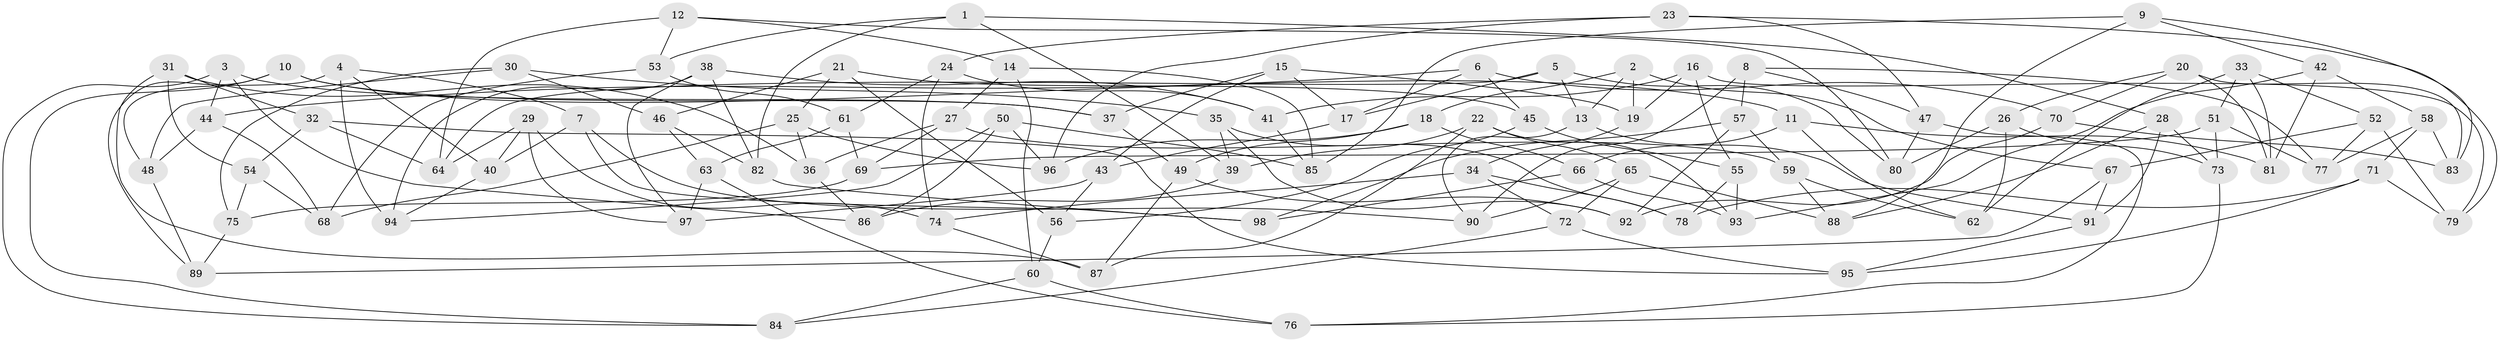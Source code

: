 // coarse degree distribution, {4: 0.6470588235294118, 8: 0.07352941176470588, 7: 0.014705882352941176, 6: 0.19117647058823528, 9: 0.014705882352941176, 5: 0.029411764705882353, 3: 0.029411764705882353}
// Generated by graph-tools (version 1.1) at 2025/20/03/04/25 18:20:56]
// undirected, 98 vertices, 196 edges
graph export_dot {
graph [start="1"]
  node [color=gray90,style=filled];
  1;
  2;
  3;
  4;
  5;
  6;
  7;
  8;
  9;
  10;
  11;
  12;
  13;
  14;
  15;
  16;
  17;
  18;
  19;
  20;
  21;
  22;
  23;
  24;
  25;
  26;
  27;
  28;
  29;
  30;
  31;
  32;
  33;
  34;
  35;
  36;
  37;
  38;
  39;
  40;
  41;
  42;
  43;
  44;
  45;
  46;
  47;
  48;
  49;
  50;
  51;
  52;
  53;
  54;
  55;
  56;
  57;
  58;
  59;
  60;
  61;
  62;
  63;
  64;
  65;
  66;
  67;
  68;
  69;
  70;
  71;
  72;
  73;
  74;
  75;
  76;
  77;
  78;
  79;
  80;
  81;
  82;
  83;
  84;
  85;
  86;
  87;
  88;
  89;
  90;
  91;
  92;
  93;
  94;
  95;
  96;
  97;
  98;
  1 -- 28;
  1 -- 39;
  1 -- 82;
  1 -- 53;
  2 -- 18;
  2 -- 19;
  2 -- 13;
  2 -- 67;
  3 -- 84;
  3 -- 86;
  3 -- 37;
  3 -- 44;
  4 -- 40;
  4 -- 48;
  4 -- 7;
  4 -- 94;
  5 -- 13;
  5 -- 64;
  5 -- 80;
  5 -- 17;
  6 -- 70;
  6 -- 17;
  6 -- 45;
  6 -- 44;
  7 -- 40;
  7 -- 90;
  7 -- 98;
  8 -- 90;
  8 -- 57;
  8 -- 77;
  8 -- 47;
  9 -- 42;
  9 -- 83;
  9 -- 85;
  9 -- 88;
  10 -- 11;
  10 -- 37;
  10 -- 84;
  10 -- 89;
  11 -- 81;
  11 -- 62;
  11 -- 66;
  12 -- 53;
  12 -- 14;
  12 -- 64;
  12 -- 80;
  13 -- 90;
  13 -- 91;
  14 -- 60;
  14 -- 85;
  14 -- 27;
  15 -- 43;
  15 -- 37;
  15 -- 17;
  15 -- 19;
  16 -- 55;
  16 -- 19;
  16 -- 79;
  16 -- 41;
  17 -- 43;
  18 -- 96;
  18 -- 49;
  18 -- 66;
  19 -- 34;
  20 -- 83;
  20 -- 70;
  20 -- 81;
  20 -- 26;
  21 -- 56;
  21 -- 45;
  21 -- 25;
  21 -- 46;
  22 -- 65;
  22 -- 93;
  22 -- 39;
  22 -- 87;
  23 -- 96;
  23 -- 47;
  23 -- 24;
  23 -- 79;
  24 -- 41;
  24 -- 74;
  24 -- 61;
  25 -- 96;
  25 -- 36;
  25 -- 68;
  26 -- 62;
  26 -- 73;
  26 -- 80;
  27 -- 69;
  27 -- 59;
  27 -- 36;
  28 -- 88;
  28 -- 91;
  28 -- 73;
  29 -- 64;
  29 -- 97;
  29 -- 74;
  29 -- 40;
  30 -- 35;
  30 -- 46;
  30 -- 75;
  30 -- 48;
  31 -- 54;
  31 -- 36;
  31 -- 87;
  31 -- 32;
  32 -- 64;
  32 -- 54;
  32 -- 95;
  33 -- 51;
  33 -- 81;
  33 -- 62;
  33 -- 52;
  34 -- 74;
  34 -- 78;
  34 -- 72;
  35 -- 78;
  35 -- 39;
  35 -- 92;
  36 -- 86;
  37 -- 49;
  38 -- 97;
  38 -- 41;
  38 -- 82;
  38 -- 94;
  39 -- 86;
  40 -- 94;
  41 -- 85;
  42 -- 93;
  42 -- 58;
  42 -- 81;
  43 -- 97;
  43 -- 56;
  44 -- 48;
  44 -- 68;
  45 -- 55;
  45 -- 56;
  46 -- 82;
  46 -- 63;
  47 -- 80;
  47 -- 76;
  48 -- 89;
  49 -- 87;
  49 -- 92;
  50 -- 86;
  50 -- 85;
  50 -- 96;
  50 -- 94;
  51 -- 77;
  51 -- 73;
  51 -- 69;
  52 -- 79;
  52 -- 67;
  52 -- 77;
  53 -- 61;
  53 -- 68;
  54 -- 75;
  54 -- 68;
  55 -- 78;
  55 -- 93;
  56 -- 60;
  57 -- 92;
  57 -- 59;
  57 -- 98;
  58 -- 71;
  58 -- 77;
  58 -- 83;
  59 -- 88;
  59 -- 62;
  60 -- 76;
  60 -- 84;
  61 -- 63;
  61 -- 69;
  63 -- 97;
  63 -- 76;
  65 -- 90;
  65 -- 72;
  65 -- 88;
  66 -- 98;
  66 -- 93;
  67 -- 91;
  67 -- 89;
  69 -- 75;
  70 -- 83;
  70 -- 92;
  71 -- 79;
  71 -- 95;
  71 -- 78;
  72 -- 95;
  72 -- 84;
  73 -- 76;
  74 -- 87;
  75 -- 89;
  82 -- 98;
  91 -- 95;
}
